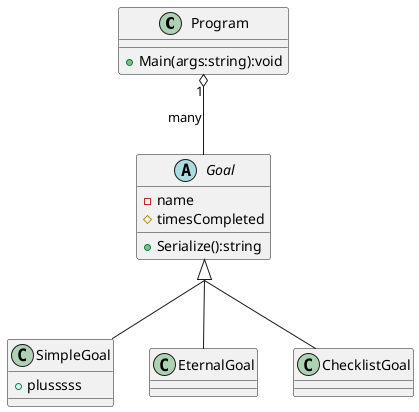 @startuml Eternal Quest
class Program {
    +Main(args:string):void
}
abstract class Goal {
    -name
    #timesCompleted
    +Serialize():string
}
class SimpleGoal {
    + plusssss
}
class EternalGoal {

}
class ChecklistGoal {

}

skinparam groupInheritance 2


Goal <|-- SimpleGoal
Goal <|-- EternalGoal
Goal <|-- ChecklistGoal

Program "1" o-- "many" Goal
